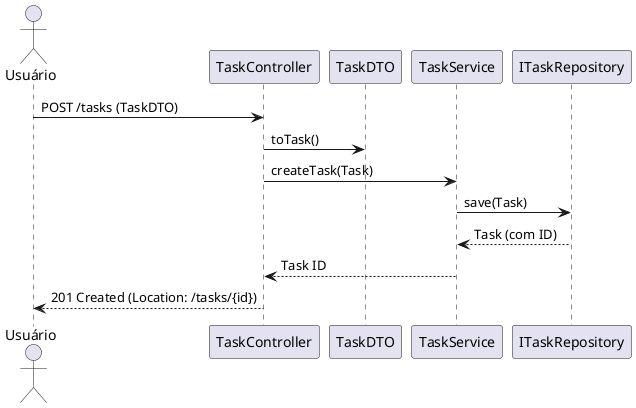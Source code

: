 @startuml diagrama_de_sequencia_002_postTask
actor Usuário
Usuário -> TaskController: POST /tasks (TaskDTO)
TaskController -> TaskDTO: toTask()
TaskController -> TaskService: createTask(Task)
TaskService -> ITaskRepository: save(Task)
ITaskRepository --> TaskService: Task (com ID)
TaskService --> TaskController: Task ID
TaskController --> Usuário: 201 Created (Location: /tasks/{id})
@enduml
